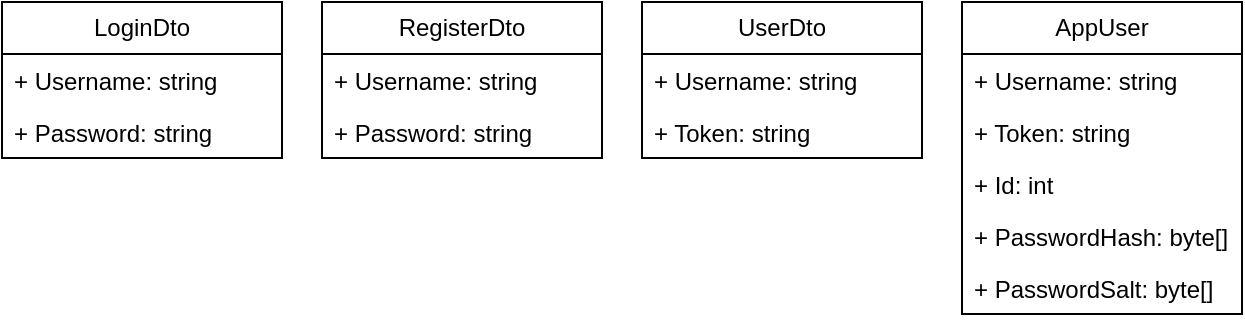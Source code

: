 <mxfile version="24.6.2" type="device">
  <diagram name="Page-1" id="BItbodV4J_8Q00EIblno">
    <mxGraphModel dx="1050" dy="530" grid="1" gridSize="10" guides="1" tooltips="1" connect="1" arrows="1" fold="1" page="1" pageScale="1" pageWidth="850" pageHeight="1100" math="0" shadow="0">
      <root>
        <mxCell id="0" />
        <mxCell id="1" parent="0" />
        <mxCell id="UH2WGm12kTqZTW2SP08x-2" value="LoginDto" style="swimlane;fontStyle=0;childLayout=stackLayout;horizontal=1;startSize=26;fillColor=none;horizontalStack=0;resizeParent=1;resizeParentMax=0;resizeLast=0;collapsible=1;marginBottom=0;whiteSpace=wrap;html=1;" vertex="1" parent="1">
          <mxGeometry x="40" y="630" width="140" height="78" as="geometry" />
        </mxCell>
        <mxCell id="UH2WGm12kTqZTW2SP08x-3" value="+ Username: string" style="text;strokeColor=none;fillColor=none;align=left;verticalAlign=top;spacingLeft=4;spacingRight=4;overflow=hidden;rotatable=0;points=[[0,0.5],[1,0.5]];portConstraint=eastwest;whiteSpace=wrap;html=1;" vertex="1" parent="UH2WGm12kTqZTW2SP08x-2">
          <mxGeometry y="26" width="140" height="26" as="geometry" />
        </mxCell>
        <mxCell id="UH2WGm12kTqZTW2SP08x-4" value="+ Password: string" style="text;strokeColor=none;fillColor=none;align=left;verticalAlign=top;spacingLeft=4;spacingRight=4;overflow=hidden;rotatable=0;points=[[0,0.5],[1,0.5]];portConstraint=eastwest;whiteSpace=wrap;html=1;" vertex="1" parent="UH2WGm12kTqZTW2SP08x-2">
          <mxGeometry y="52" width="140" height="26" as="geometry" />
        </mxCell>
        <mxCell id="UH2WGm12kTqZTW2SP08x-6" value="RegisterDto" style="swimlane;fontStyle=0;childLayout=stackLayout;horizontal=1;startSize=26;fillColor=none;horizontalStack=0;resizeParent=1;resizeParentMax=0;resizeLast=0;collapsible=1;marginBottom=0;whiteSpace=wrap;html=1;" vertex="1" parent="1">
          <mxGeometry x="200" y="630" width="140" height="78" as="geometry" />
        </mxCell>
        <mxCell id="UH2WGm12kTqZTW2SP08x-7" value="+ Username: string" style="text;strokeColor=none;fillColor=none;align=left;verticalAlign=top;spacingLeft=4;spacingRight=4;overflow=hidden;rotatable=0;points=[[0,0.5],[1,0.5]];portConstraint=eastwest;whiteSpace=wrap;html=1;" vertex="1" parent="UH2WGm12kTqZTW2SP08x-6">
          <mxGeometry y="26" width="140" height="26" as="geometry" />
        </mxCell>
        <mxCell id="UH2WGm12kTqZTW2SP08x-8" value="+ Password: string" style="text;strokeColor=none;fillColor=none;align=left;verticalAlign=top;spacingLeft=4;spacingRight=4;overflow=hidden;rotatable=0;points=[[0,0.5],[1,0.5]];portConstraint=eastwest;whiteSpace=wrap;html=1;" vertex="1" parent="UH2WGm12kTqZTW2SP08x-6">
          <mxGeometry y="52" width="140" height="26" as="geometry" />
        </mxCell>
        <mxCell id="UH2WGm12kTqZTW2SP08x-9" value="UserDto" style="swimlane;fontStyle=0;childLayout=stackLayout;horizontal=1;startSize=26;fillColor=none;horizontalStack=0;resizeParent=1;resizeParentMax=0;resizeLast=0;collapsible=1;marginBottom=0;whiteSpace=wrap;html=1;" vertex="1" parent="1">
          <mxGeometry x="360" y="630" width="140" height="78" as="geometry" />
        </mxCell>
        <mxCell id="UH2WGm12kTqZTW2SP08x-10" value="+ Username: string" style="text;strokeColor=none;fillColor=none;align=left;verticalAlign=top;spacingLeft=4;spacingRight=4;overflow=hidden;rotatable=0;points=[[0,0.5],[1,0.5]];portConstraint=eastwest;whiteSpace=wrap;html=1;" vertex="1" parent="UH2WGm12kTqZTW2SP08x-9">
          <mxGeometry y="26" width="140" height="26" as="geometry" />
        </mxCell>
        <mxCell id="UH2WGm12kTqZTW2SP08x-11" value="+ Token: string" style="text;strokeColor=none;fillColor=none;align=left;verticalAlign=top;spacingLeft=4;spacingRight=4;overflow=hidden;rotatable=0;points=[[0,0.5],[1,0.5]];portConstraint=eastwest;whiteSpace=wrap;html=1;" vertex="1" parent="UH2WGm12kTqZTW2SP08x-9">
          <mxGeometry y="52" width="140" height="26" as="geometry" />
        </mxCell>
        <mxCell id="UH2WGm12kTqZTW2SP08x-12" value="AppUser" style="swimlane;fontStyle=0;childLayout=stackLayout;horizontal=1;startSize=26;fillColor=none;horizontalStack=0;resizeParent=1;resizeParentMax=0;resizeLast=0;collapsible=1;marginBottom=0;whiteSpace=wrap;html=1;" vertex="1" parent="1">
          <mxGeometry x="520" y="630" width="140" height="156" as="geometry" />
        </mxCell>
        <mxCell id="UH2WGm12kTqZTW2SP08x-13" value="+ Username: string" style="text;strokeColor=none;fillColor=none;align=left;verticalAlign=top;spacingLeft=4;spacingRight=4;overflow=hidden;rotatable=0;points=[[0,0.5],[1,0.5]];portConstraint=eastwest;whiteSpace=wrap;html=1;" vertex="1" parent="UH2WGm12kTqZTW2SP08x-12">
          <mxGeometry y="26" width="140" height="26" as="geometry" />
        </mxCell>
        <mxCell id="UH2WGm12kTqZTW2SP08x-14" value="+ Token: string" style="text;strokeColor=none;fillColor=none;align=left;verticalAlign=top;spacingLeft=4;spacingRight=4;overflow=hidden;rotatable=0;points=[[0,0.5],[1,0.5]];portConstraint=eastwest;whiteSpace=wrap;html=1;" vertex="1" parent="UH2WGm12kTqZTW2SP08x-12">
          <mxGeometry y="52" width="140" height="26" as="geometry" />
        </mxCell>
        <mxCell id="UH2WGm12kTqZTW2SP08x-15" value="+ Id: int" style="text;strokeColor=none;fillColor=none;align=left;verticalAlign=top;spacingLeft=4;spacingRight=4;overflow=hidden;rotatable=0;points=[[0,0.5],[1,0.5]];portConstraint=eastwest;whiteSpace=wrap;html=1;" vertex="1" parent="UH2WGm12kTqZTW2SP08x-12">
          <mxGeometry y="78" width="140" height="26" as="geometry" />
        </mxCell>
        <mxCell id="UH2WGm12kTqZTW2SP08x-16" value="+ PasswordHash: byte[]" style="text;strokeColor=none;fillColor=none;align=left;verticalAlign=top;spacingLeft=4;spacingRight=4;overflow=hidden;rotatable=0;points=[[0,0.5],[1,0.5]];portConstraint=eastwest;whiteSpace=wrap;html=1;" vertex="1" parent="UH2WGm12kTqZTW2SP08x-12">
          <mxGeometry y="104" width="140" height="26" as="geometry" />
        </mxCell>
        <mxCell id="UH2WGm12kTqZTW2SP08x-17" value="+ PasswordSalt: byte[]" style="text;strokeColor=none;fillColor=none;align=left;verticalAlign=top;spacingLeft=4;spacingRight=4;overflow=hidden;rotatable=0;points=[[0,0.5],[1,0.5]];portConstraint=eastwest;whiteSpace=wrap;html=1;" vertex="1" parent="UH2WGm12kTqZTW2SP08x-12">
          <mxGeometry y="130" width="140" height="26" as="geometry" />
        </mxCell>
      </root>
    </mxGraphModel>
  </diagram>
</mxfile>
